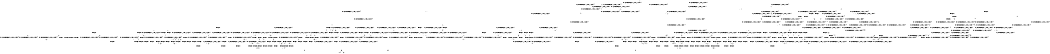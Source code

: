 digraph BCG {
size = "7, 10.5";
center = TRUE;
node [shape = circle];
0 [peripheries = 2];
0 -> 1 [label = "EX !0 !ATOMIC_EXCH_BRANCH (1, +1, TRUE, +1, 1, FALSE) !{}"];
0 -> 2 [label = "EX !2 !ATOMIC_EXCH_BRANCH (1, +1, TRUE, +0, 2, TRUE) !{}"];
0 -> 3 [label = "EX !1 !ATOMIC_EXCH_BRANCH (1, +0, TRUE, +0, 1, TRUE) !{}"];
0 -> 4 [label = "EX !0 !ATOMIC_EXCH_BRANCH (1, +1, TRUE, +1, 1, FALSE) !{}"];
0 -> 5 [label = "EX !2 !ATOMIC_EXCH_BRANCH (1, +1, TRUE, +0, 2, TRUE) !{}"];
0 -> 6 [label = "EX !1 !ATOMIC_EXCH_BRANCH (1, +0, TRUE, +0, 1, TRUE) !{}"];
1 -> 7 [label = "EX !2 !ATOMIC_EXCH_BRANCH (1, +1, TRUE, +0, 2, FALSE) !{}"];
2 -> 8 [label = "EX !0 !ATOMIC_EXCH_BRANCH (1, +1, TRUE, +1, 1, TRUE) !{}"];
3 -> 9 [label = "EX !0 !ATOMIC_EXCH_BRANCH (1, +1, TRUE, +1, 1, FALSE) !{}"];
4 -> 7 [label = "EX !2 !ATOMIC_EXCH_BRANCH (1, +1, TRUE, +0, 2, FALSE) !{}"];
4 -> 10 [label = "EX !1 !ATOMIC_EXCH_BRANCH (1, +0, TRUE, +0, 1, FALSE) !{}"];
4 -> 11 [label = "TERMINATE !0"];
4 -> 12 [label = "EX !2 !ATOMIC_EXCH_BRANCH (1, +1, TRUE, +0, 2, FALSE) !{}"];
4 -> 13 [label = "EX !1 !ATOMIC_EXCH_BRANCH (1, +0, TRUE, +0, 1, FALSE) !{}"];
4 -> 14 [label = "TERMINATE !0"];
5 -> 8 [label = "EX !0 !ATOMIC_EXCH_BRANCH (1, +1, TRUE, +1, 1, TRUE) !{}"];
5 -> 15 [label = "EX !1 !ATOMIC_EXCH_BRANCH (1, +0, TRUE, +0, 1, FALSE) !{}"];
5 -> 16 [label = "TERMINATE !2"];
5 -> 17 [label = "EX !0 !ATOMIC_EXCH_BRANCH (1, +1, TRUE, +1, 1, TRUE) !{}"];
5 -> 18 [label = "EX !1 !ATOMIC_EXCH_BRANCH (1, +0, TRUE, +0, 1, FALSE) !{}"];
5 -> 19 [label = "TERMINATE !2"];
6 -> 3 [label = "EX !1 !ATOMIC_EXCH_BRANCH (1, +0, TRUE, +0, 1, TRUE) !{}"];
6 -> 9 [label = "EX !0 !ATOMIC_EXCH_BRANCH (1, +1, TRUE, +1, 1, FALSE) !{}"];
6 -> 20 [label = "EX !2 !ATOMIC_EXCH_BRANCH (1, +1, TRUE, +0, 2, TRUE) !{}"];
6 -> 6 [label = "EX !1 !ATOMIC_EXCH_BRANCH (1, +0, TRUE, +0, 1, TRUE) !{}"];
6 -> 21 [label = "EX !0 !ATOMIC_EXCH_BRANCH (1, +1, TRUE, +1, 1, FALSE) !{}"];
6 -> 22 [label = "EX !2 !ATOMIC_EXCH_BRANCH (1, +1, TRUE, +0, 2, TRUE) !{}"];
7 -> 23 [label = "EX !1 !ATOMIC_EXCH_BRANCH (1, +0, TRUE, +0, 1, FALSE) !{}"];
8 -> 24 [label = "EX !1 !ATOMIC_EXCH_BRANCH (1, +0, TRUE, +0, 1, FALSE) !{}"];
9 -> 10 [label = "EX !1 !ATOMIC_EXCH_BRANCH (1, +0, TRUE, +0, 1, FALSE) !{}"];
10 -> 25 [label = "EX !2 !ATOMIC_EXCH_BRANCH (1, +1, TRUE, +0, 2, TRUE) !{}"];
11 -> 26 [label = "EX !2 !ATOMIC_EXCH_BRANCH (1, +1, TRUE, +0, 2, FALSE) !{}"];
12 -> 23 [label = "EX !1 !ATOMIC_EXCH_BRANCH (1, +0, TRUE, +0, 1, FALSE) !{}"];
12 -> 27 [label = "TERMINATE !0"];
12 -> 28 [label = "TERMINATE !2"];
12 -> 29 [label = "EX !1 !ATOMIC_EXCH_BRANCH (1, +0, TRUE, +0, 1, FALSE) !{}"];
12 -> 30 [label = "TERMINATE !0"];
12 -> 31 [label = "TERMINATE !2"];
13 -> 25 [label = "EX !2 !ATOMIC_EXCH_BRANCH (1, +1, TRUE, +0, 2, TRUE) !{}"];
13 -> 32 [label = "TERMINATE !0"];
13 -> 33 [label = "TERMINATE !1"];
13 -> 34 [label = "EX !2 !ATOMIC_EXCH_BRANCH (1, +1, TRUE, +0, 2, TRUE) !{}"];
13 -> 35 [label = "TERMINATE !0"];
13 -> 36 [label = "TERMINATE !1"];
14 -> 26 [label = "EX !2 !ATOMIC_EXCH_BRANCH (1, +1, TRUE, +0, 2, FALSE) !{}"];
14 -> 37 [label = "EX !1 !ATOMIC_EXCH_BRANCH (1, +0, TRUE, +0, 1, FALSE) !{}"];
14 -> 38 [label = "EX !2 !ATOMIC_EXCH_BRANCH (1, +1, TRUE, +0, 2, FALSE) !{}"];
14 -> 39 [label = "EX !1 !ATOMIC_EXCH_BRANCH (1, +0, TRUE, +0, 1, FALSE) !{}"];
15 -> 25 [label = "EX !0 !ATOMIC_EXCH_BRANCH (1, +1, TRUE, +1, 1, FALSE) !{}"];
16 -> 40 [label = "EX !0 !ATOMIC_EXCH_BRANCH (1, +1, TRUE, +1, 1, TRUE) !{}"];
17 -> 8 [label = "EX !0 !ATOMIC_EXCH_BRANCH (1, +1, TRUE, +1, 1, TRUE) !{}"];
17 -> 24 [label = "EX !1 !ATOMIC_EXCH_BRANCH (1, +0, TRUE, +0, 1, FALSE) !{}"];
17 -> 41 [label = "TERMINATE !2"];
17 -> 17 [label = "EX !0 !ATOMIC_EXCH_BRANCH (1, +1, TRUE, +1, 1, TRUE) !{}"];
17 -> 42 [label = "EX !1 !ATOMIC_EXCH_BRANCH (1, +0, TRUE, +0, 1, FALSE) !{}"];
17 -> 43 [label = "TERMINATE !2"];
18 -> 25 [label = "EX !0 !ATOMIC_EXCH_BRANCH (1, +1, TRUE, +1, 1, FALSE) !{}"];
18 -> 44 [label = "TERMINATE !2"];
18 -> 45 [label = "TERMINATE !1"];
18 -> 34 [label = "EX !0 !ATOMIC_EXCH_BRANCH (1, +1, TRUE, +1, 1, FALSE) !{}"];
18 -> 46 [label = "TERMINATE !2"];
18 -> 47 [label = "TERMINATE !1"];
19 -> 40 [label = "EX !0 !ATOMIC_EXCH_BRANCH (1, +1, TRUE, +1, 1, TRUE) !{}"];
19 -> 48 [label = "EX !1 !ATOMIC_EXCH_BRANCH (1, +0, TRUE, +0, 1, FALSE) !{}"];
19 -> 49 [label = "EX !0 !ATOMIC_EXCH_BRANCH (1, +1, TRUE, +1, 1, TRUE) !{}"];
19 -> 50 [label = "EX !1 !ATOMIC_EXCH_BRANCH (1, +0, TRUE, +0, 1, FALSE) !{}"];
20 -> 15 [label = "EX !1 !ATOMIC_EXCH_BRANCH (1, +0, TRUE, +0, 1, FALSE) !{}"];
21 -> 10 [label = "EX !1 !ATOMIC_EXCH_BRANCH (1, +0, TRUE, +0, 1, FALSE) !{}"];
21 -> 51 [label = "EX !2 !ATOMIC_EXCH_BRANCH (1, +1, TRUE, +0, 2, FALSE) !{}"];
21 -> 52 [label = "TERMINATE !0"];
21 -> 13 [label = "EX !1 !ATOMIC_EXCH_BRANCH (1, +0, TRUE, +0, 1, FALSE) !{}"];
21 -> 53 [label = "EX !2 !ATOMIC_EXCH_BRANCH (1, +1, TRUE, +0, 2, FALSE) !{}"];
21 -> 54 [label = "TERMINATE !0"];
22 -> 15 [label = "EX !1 !ATOMIC_EXCH_BRANCH (1, +0, TRUE, +0, 1, FALSE) !{}"];
22 -> 55 [label = "EX !0 !ATOMIC_EXCH_BRANCH (1, +1, TRUE, +1, 1, TRUE) !{}"];
22 -> 56 [label = "TERMINATE !2"];
22 -> 18 [label = "EX !1 !ATOMIC_EXCH_BRANCH (1, +0, TRUE, +0, 1, FALSE) !{}"];
22 -> 57 [label = "EX !0 !ATOMIC_EXCH_BRANCH (1, +1, TRUE, +1, 1, TRUE) !{}"];
22 -> 58 [label = "TERMINATE !2"];
23 -> 59 [label = "TERMINATE !0"];
24 -> 25 [label = "EX !0 !ATOMIC_EXCH_BRANCH (1, +1, TRUE, +1, 1, FALSE) !{}"];
25 -> 60 [label = "TERMINATE !0"];
26 -> 61 [label = "EX !1 !ATOMIC_EXCH_BRANCH (1, +0, TRUE, +0, 1, FALSE) !{}"];
27 -> 61 [label = "EX !1 !ATOMIC_EXCH_BRANCH (1, +0, TRUE, +0, 1, FALSE) !{}"];
28 -> 62 [label = "EX !1 !ATOMIC_EXCH_BRANCH (1, +0, TRUE, +0, 1, FALSE) !{}"];
29 -> 59 [label = "TERMINATE !0"];
29 -> 63 [label = "TERMINATE !2"];
29 -> 64 [label = "TERMINATE !1"];
29 -> 65 [label = "TERMINATE !0"];
29 -> 66 [label = "TERMINATE !2"];
29 -> 67 [label = "TERMINATE !1"];
30 -> 61 [label = "EX !1 !ATOMIC_EXCH_BRANCH (1, +0, TRUE, +0, 1, FALSE) !{}"];
30 -> 68 [label = "TERMINATE !2"];
30 -> 69 [label = "EX !1 !ATOMIC_EXCH_BRANCH (1, +0, TRUE, +0, 1, FALSE) !{}"];
30 -> 70 [label = "TERMINATE !2"];
31 -> 62 [label = "EX !1 !ATOMIC_EXCH_BRANCH (1, +0, TRUE, +0, 1, FALSE) !{}"];
31 -> 68 [label = "TERMINATE !0"];
31 -> 71 [label = "EX !1 !ATOMIC_EXCH_BRANCH (1, +0, TRUE, +0, 1, FALSE) !{}"];
31 -> 70 [label = "TERMINATE !0"];
32 -> 72 [label = "EX !2 !ATOMIC_EXCH_BRANCH (1, +1, TRUE, +0, 2, TRUE) !{}"];
33 -> 73 [label = "EX !2 !ATOMIC_EXCH_BRANCH (1, +1, TRUE, +0, 2, TRUE) !{}"];
34 -> 60 [label = "TERMINATE !0"];
34 -> 74 [label = "TERMINATE !2"];
34 -> 75 [label = "TERMINATE !1"];
34 -> 76 [label = "TERMINATE !0"];
34 -> 77 [label = "TERMINATE !2"];
34 -> 78 [label = "TERMINATE !1"];
35 -> 72 [label = "EX !2 !ATOMIC_EXCH_BRANCH (1, +1, TRUE, +0, 2, TRUE) !{}"];
35 -> 79 [label = "TERMINATE !1"];
35 -> 80 [label = "EX !2 !ATOMIC_EXCH_BRANCH (1, +1, TRUE, +0, 2, TRUE) !{}"];
35 -> 81 [label = "TERMINATE !1"];
36 -> 73 [label = "EX !2 !ATOMIC_EXCH_BRANCH (1, +1, TRUE, +0, 2, TRUE) !{}"];
36 -> 79 [label = "TERMINATE !0"];
36 -> 82 [label = "EX !2 !ATOMIC_EXCH_BRANCH (1, +1, TRUE, +0, 2, TRUE) !{}"];
36 -> 81 [label = "TERMINATE !0"];
37 -> 72 [label = "EX !2 !ATOMIC_EXCH_BRANCH (1, +1, TRUE, +0, 2, TRUE) !{}"];
38 -> 61 [label = "EX !1 !ATOMIC_EXCH_BRANCH (1, +0, TRUE, +0, 1, FALSE) !{}"];
38 -> 68 [label = "TERMINATE !2"];
38 -> 69 [label = "EX !1 !ATOMIC_EXCH_BRANCH (1, +0, TRUE, +0, 1, FALSE) !{}"];
38 -> 70 [label = "TERMINATE !2"];
39 -> 72 [label = "EX !2 !ATOMIC_EXCH_BRANCH (1, +1, TRUE, +0, 2, TRUE) !{}"];
39 -> 79 [label = "TERMINATE !1"];
39 -> 80 [label = "EX !2 !ATOMIC_EXCH_BRANCH (1, +1, TRUE, +0, 2, TRUE) !{}"];
39 -> 81 [label = "TERMINATE !1"];
40 -> 83 [label = "EX !1 !ATOMIC_EXCH_BRANCH (1, +0, TRUE, +0, 1, FALSE) !{}"];
41 -> 83 [label = "EX !1 !ATOMIC_EXCH_BRANCH (1, +0, TRUE, +0, 1, FALSE) !{}"];
42 -> 25 [label = "EX !0 !ATOMIC_EXCH_BRANCH (1, +1, TRUE, +1, 1, FALSE) !{}"];
42 -> 84 [label = "TERMINATE !2"];
42 -> 85 [label = "TERMINATE !1"];
42 -> 34 [label = "EX !0 !ATOMIC_EXCH_BRANCH (1, +1, TRUE, +1, 1, FALSE) !{}"];
42 -> 86 [label = "TERMINATE !2"];
42 -> 87 [label = "TERMINATE !1"];
43 -> 83 [label = "EX !1 !ATOMIC_EXCH_BRANCH (1, +0, TRUE, +0, 1, FALSE) !{}"];
43 -> 40 [label = "EX !0 !ATOMIC_EXCH_BRANCH (1, +1, TRUE, +1, 1, TRUE) !{}"];
43 -> 88 [label = "EX !1 !ATOMIC_EXCH_BRANCH (1, +0, TRUE, +0, 1, FALSE) !{}"];
43 -> 49 [label = "EX !0 !ATOMIC_EXCH_BRANCH (1, +1, TRUE, +1, 1, TRUE) !{}"];
44 -> 89 [label = "EX !0 !ATOMIC_EXCH_BRANCH (1, +1, TRUE, +1, 1, FALSE) !{}"];
45 -> 73 [label = "EX !0 !ATOMIC_EXCH_BRANCH (1, +1, TRUE, +1, 1, FALSE) !{}"];
46 -> 89 [label = "EX !0 !ATOMIC_EXCH_BRANCH (1, +1, TRUE, +1, 1, FALSE) !{}"];
46 -> 90 [label = "TERMINATE !1"];
46 -> 91 [label = "EX !0 !ATOMIC_EXCH_BRANCH (1, +1, TRUE, +1, 1, FALSE) !{}"];
46 -> 92 [label = "TERMINATE !1"];
47 -> 73 [label = "EX !0 !ATOMIC_EXCH_BRANCH (1, +1, TRUE, +1, 1, FALSE) !{}"];
47 -> 90 [label = "TERMINATE !2"];
47 -> 82 [label = "EX !0 !ATOMIC_EXCH_BRANCH (1, +1, TRUE, +1, 1, FALSE) !{}"];
47 -> 92 [label = "TERMINATE !2"];
48 -> 89 [label = "EX !0 !ATOMIC_EXCH_BRANCH (1, +1, TRUE, +1, 1, FALSE) !{}"];
49 -> 40 [label = "EX !0 !ATOMIC_EXCH_BRANCH (1, +1, TRUE, +1, 1, TRUE) !{}"];
49 -> 83 [label = "EX !1 !ATOMIC_EXCH_BRANCH (1, +0, TRUE, +0, 1, FALSE) !{}"];
49 -> 49 [label = "EX !0 !ATOMIC_EXCH_BRANCH (1, +1, TRUE, +1, 1, TRUE) !{}"];
49 -> 88 [label = "EX !1 !ATOMIC_EXCH_BRANCH (1, +0, TRUE, +0, 1, FALSE) !{}"];
50 -> 89 [label = "EX !0 !ATOMIC_EXCH_BRANCH (1, +1, TRUE, +1, 1, FALSE) !{}"];
50 -> 90 [label = "TERMINATE !1"];
50 -> 91 [label = "EX !0 !ATOMIC_EXCH_BRANCH (1, +1, TRUE, +1, 1, FALSE) !{}"];
50 -> 92 [label = "TERMINATE !1"];
51 -> 23 [label = "EX !1 !ATOMIC_EXCH_BRANCH (1, +0, TRUE, +0, 1, FALSE) !{}"];
52 -> 93 [label = "EX !2 !ATOMIC_EXCH_BRANCH (1, +1, TRUE, +0, 2, FALSE) !{}"];
53 -> 23 [label = "EX !1 !ATOMIC_EXCH_BRANCH (1, +0, TRUE, +0, 1, FALSE) !{}"];
53 -> 94 [label = "TERMINATE !0"];
53 -> 95 [label = "TERMINATE !2"];
53 -> 29 [label = "EX !1 !ATOMIC_EXCH_BRANCH (1, +0, TRUE, +0, 1, FALSE) !{}"];
53 -> 96 [label = "TERMINATE !0"];
53 -> 97 [label = "TERMINATE !2"];
54 -> 93 [label = "EX !2 !ATOMIC_EXCH_BRANCH (1, +1, TRUE, +0, 2, FALSE) !{}"];
54 -> 37 [label = "EX !1 !ATOMIC_EXCH_BRANCH (1, +0, TRUE, +0, 1, FALSE) !{}"];
54 -> 98 [label = "EX !2 !ATOMIC_EXCH_BRANCH (1, +1, TRUE, +0, 2, FALSE) !{}"];
54 -> 39 [label = "EX !1 !ATOMIC_EXCH_BRANCH (1, +0, TRUE, +0, 1, FALSE) !{}"];
55 -> 24 [label = "EX !1 !ATOMIC_EXCH_BRANCH (1, +0, TRUE, +0, 1, FALSE) !{}"];
56 -> 99 [label = "EX !0 !ATOMIC_EXCH_BRANCH (1, +1, TRUE, +1, 1, TRUE) !{}"];
57 -> 55 [label = "EX !0 !ATOMIC_EXCH_BRANCH (1, +1, TRUE, +1, 1, TRUE) !{}"];
57 -> 24 [label = "EX !1 !ATOMIC_EXCH_BRANCH (1, +0, TRUE, +0, 1, FALSE) !{}"];
57 -> 100 [label = "TERMINATE !2"];
57 -> 57 [label = "EX !0 !ATOMIC_EXCH_BRANCH (1, +1, TRUE, +1, 1, TRUE) !{}"];
57 -> 42 [label = "EX !1 !ATOMIC_EXCH_BRANCH (1, +0, TRUE, +0, 1, FALSE) !{}"];
57 -> 101 [label = "TERMINATE !2"];
58 -> 99 [label = "EX !0 !ATOMIC_EXCH_BRANCH (1, +1, TRUE, +1, 1, TRUE) !{}"];
58 -> 48 [label = "EX !1 !ATOMIC_EXCH_BRANCH (1, +0, TRUE, +0, 1, FALSE) !{}"];
58 -> 102 [label = "EX !0 !ATOMIC_EXCH_BRANCH (1, +1, TRUE, +1, 1, TRUE) !{}"];
58 -> 50 [label = "EX !1 !ATOMIC_EXCH_BRANCH (1, +0, TRUE, +0, 1, FALSE) !{}"];
59 -> 103 [label = "TERMINATE !2"];
60 -> 104 [label = "TERMINATE !2"];
61 -> 103 [label = "TERMINATE !2"];
62 -> 103 [label = "TERMINATE !0"];
63 -> 103 [label = "TERMINATE !0"];
64 -> 105 [label = "TERMINATE !0"];
65 -> 103 [label = "TERMINATE !2"];
65 -> 105 [label = "TERMINATE !1"];
65 -> 106 [label = "TERMINATE !2"];
65 -> 107 [label = "TERMINATE !1"];
66 -> 103 [label = "TERMINATE !0"];
66 -> 108 [label = "TERMINATE !1"];
66 -> 106 [label = "TERMINATE !0"];
66 -> 109 [label = "TERMINATE !1"];
67 -> 105 [label = "TERMINATE !0"];
67 -> 108 [label = "TERMINATE !2"];
67 -> 107 [label = "TERMINATE !0"];
67 -> 109 [label = "TERMINATE !2"];
68 -> 110 [label = "EX !1 !ATOMIC_EXCH_BRANCH (1, +0, TRUE, +0, 1, FALSE) !{}"];
69 -> 103 [label = "TERMINATE !2"];
69 -> 105 [label = "TERMINATE !1"];
69 -> 106 [label = "TERMINATE !2"];
69 -> 107 [label = "TERMINATE !1"];
70 -> 110 [label = "EX !1 !ATOMIC_EXCH_BRANCH (1, +0, TRUE, +0, 1, FALSE) !{}"];
70 -> 111 [label = "EX !1 !ATOMIC_EXCH_BRANCH (1, +0, TRUE, +0, 1, FALSE) !{}"];
71 -> 103 [label = "TERMINATE !0"];
71 -> 108 [label = "TERMINATE !1"];
71 -> 106 [label = "TERMINATE !0"];
71 -> 109 [label = "TERMINATE !1"];
72 -> 104 [label = "TERMINATE !2"];
73 -> 112 [label = "TERMINATE !0"];
74 -> 104 [label = "TERMINATE !0"];
75 -> 112 [label = "TERMINATE !0"];
76 -> 104 [label = "TERMINATE !2"];
76 -> 112 [label = "TERMINATE !1"];
76 -> 113 [label = "TERMINATE !2"];
76 -> 114 [label = "TERMINATE !1"];
77 -> 104 [label = "TERMINATE !0"];
77 -> 115 [label = "TERMINATE !1"];
77 -> 113 [label = "TERMINATE !0"];
77 -> 116 [label = "TERMINATE !1"];
78 -> 112 [label = "TERMINATE !0"];
78 -> 115 [label = "TERMINATE !2"];
78 -> 114 [label = "TERMINATE !0"];
78 -> 116 [label = "TERMINATE !2"];
79 -> 117 [label = "EX !2 !ATOMIC_EXCH_BRANCH (1, +1, TRUE, +0, 2, TRUE) !{}"];
80 -> 104 [label = "TERMINATE !2"];
80 -> 112 [label = "TERMINATE !1"];
80 -> 113 [label = "TERMINATE !2"];
80 -> 114 [label = "TERMINATE !1"];
81 -> 117 [label = "EX !2 !ATOMIC_EXCH_BRANCH (1, +1, TRUE, +0, 2, TRUE) !{}"];
81 -> 118 [label = "EX !2 !ATOMIC_EXCH_BRANCH (1, +1, TRUE, +0, 2, TRUE) !{}"];
82 -> 112 [label = "TERMINATE !0"];
82 -> 115 [label = "TERMINATE !2"];
82 -> 114 [label = "TERMINATE !0"];
82 -> 116 [label = "TERMINATE !2"];
83 -> 89 [label = "EX !0 !ATOMIC_EXCH_BRANCH (1, +1, TRUE, +1, 1, FALSE) !{}"];
84 -> 119 [label = "TERMINATE !1"];
85 -> 119 [label = "TERMINATE !2"];
86 -> 119 [label = "TERMINATE !1"];
86 -> 89 [label = "EX !0 !ATOMIC_EXCH_BRANCH (1, +1, TRUE, +1, 1, FALSE) !{}"];
86 -> 120 [label = "TERMINATE !1"];
86 -> 91 [label = "EX !0 !ATOMIC_EXCH_BRANCH (1, +1, TRUE, +1, 1, FALSE) !{}"];
87 -> 119 [label = "TERMINATE !2"];
87 -> 73 [label = "EX !0 !ATOMIC_EXCH_BRANCH (1, +1, TRUE, +1, 1, FALSE) !{}"];
87 -> 120 [label = "TERMINATE !2"];
87 -> 82 [label = "EX !0 !ATOMIC_EXCH_BRANCH (1, +1, TRUE, +1, 1, FALSE) !{}"];
88 -> 89 [label = "EX !0 !ATOMIC_EXCH_BRANCH (1, +1, TRUE, +1, 1, FALSE) !{}"];
88 -> 119 [label = "TERMINATE !1"];
88 -> 91 [label = "EX !0 !ATOMIC_EXCH_BRANCH (1, +1, TRUE, +1, 1, FALSE) !{}"];
88 -> 120 [label = "TERMINATE !1"];
89 -> 104 [label = "TERMINATE !0"];
90 -> 121 [label = "EX !0 !ATOMIC_EXCH_BRANCH (1, +1, TRUE, +1, 1, FALSE) !{}"];
91 -> 104 [label = "TERMINATE !0"];
91 -> 115 [label = "TERMINATE !1"];
91 -> 113 [label = "TERMINATE !0"];
91 -> 116 [label = "TERMINATE !1"];
92 -> 121 [label = "EX !0 !ATOMIC_EXCH_BRANCH (1, +1, TRUE, +1, 1, FALSE) !{}"];
92 -> 122 [label = "EX !0 !ATOMIC_EXCH_BRANCH (1, +1, TRUE, +1, 1, FALSE) !{}"];
93 -> 61 [label = "EX !1 !ATOMIC_EXCH_BRANCH (1, +0, TRUE, +0, 1, FALSE) !{}"];
94 -> 123 [label = "TERMINATE !2"];
95 -> 123 [label = "TERMINATE !0"];
96 -> 123 [label = "TERMINATE !2"];
96 -> 61 [label = "EX !1 !ATOMIC_EXCH_BRANCH (1, +0, TRUE, +0, 1, FALSE) !{}"];
96 -> 124 [label = "TERMINATE !2"];
96 -> 69 [label = "EX !1 !ATOMIC_EXCH_BRANCH (1, +0, TRUE, +0, 1, FALSE) !{}"];
97 -> 123 [label = "TERMINATE !0"];
97 -> 62 [label = "EX !1 !ATOMIC_EXCH_BRANCH (1, +0, TRUE, +0, 1, FALSE) !{}"];
97 -> 124 [label = "TERMINATE !0"];
97 -> 71 [label = "EX !1 !ATOMIC_EXCH_BRANCH (1, +0, TRUE, +0, 1, FALSE) !{}"];
98 -> 61 [label = "EX !1 !ATOMIC_EXCH_BRANCH (1, +0, TRUE, +0, 1, FALSE) !{}"];
98 -> 123 [label = "TERMINATE !2"];
98 -> 69 [label = "EX !1 !ATOMIC_EXCH_BRANCH (1, +0, TRUE, +0, 1, FALSE) !{}"];
98 -> 124 [label = "TERMINATE !2"];
99 -> 83 [label = "EX !1 !ATOMIC_EXCH_BRANCH (1, +0, TRUE, +0, 1, FALSE) !{}"];
100 -> 99 [label = "EX !0 !ATOMIC_EXCH_BRANCH (1, +1, TRUE, +1, 1, TRUE) !{}"];
101 -> 99 [label = "EX !0 !ATOMIC_EXCH_BRANCH (1, +1, TRUE, +1, 1, TRUE) !{}"];
101 -> 83 [label = "EX !1 !ATOMIC_EXCH_BRANCH (1, +0, TRUE, +0, 1, FALSE) !{}"];
101 -> 102 [label = "EX !0 !ATOMIC_EXCH_BRANCH (1, +1, TRUE, +1, 1, TRUE) !{}"];
101 -> 88 [label = "EX !1 !ATOMIC_EXCH_BRANCH (1, +0, TRUE, +0, 1, FALSE) !{}"];
102 -> 99 [label = "EX !0 !ATOMIC_EXCH_BRANCH (1, +1, TRUE, +1, 1, TRUE) !{}"];
102 -> 83 [label = "EX !1 !ATOMIC_EXCH_BRANCH (1, +0, TRUE, +0, 1, FALSE) !{}"];
102 -> 102 [label = "EX !0 !ATOMIC_EXCH_BRANCH (1, +1, TRUE, +1, 1, TRUE) !{}"];
102 -> 88 [label = "EX !1 !ATOMIC_EXCH_BRANCH (1, +0, TRUE, +0, 1, FALSE) !{}"];
103 -> 125 [label = "TERMINATE !1"];
104 -> 126 [label = "TERMINATE !1"];
105 -> 125 [label = "TERMINATE !2"];
106 -> 125 [label = "TERMINATE !1"];
106 -> 127 [label = "TERMINATE !1"];
107 -> 125 [label = "TERMINATE !2"];
107 -> 127 [label = "TERMINATE !2"];
108 -> 125 [label = "TERMINATE !0"];
109 -> 125 [label = "TERMINATE !0"];
109 -> 127 [label = "TERMINATE !0"];
110 -> 125 [label = "TERMINATE !1"];
111 -> 125 [label = "TERMINATE !1"];
111 -> 127 [label = "TERMINATE !1"];
112 -> 126 [label = "TERMINATE !2"];
113 -> 126 [label = "TERMINATE !1"];
113 -> 128 [label = "TERMINATE !1"];
114 -> 126 [label = "TERMINATE !2"];
114 -> 128 [label = "TERMINATE !2"];
115 -> 126 [label = "TERMINATE !0"];
116 -> 126 [label = "TERMINATE !0"];
116 -> 128 [label = "TERMINATE !0"];
117 -> 126 [label = "TERMINATE !2"];
118 -> 126 [label = "TERMINATE !2"];
118 -> 128 [label = "TERMINATE !2"];
119 -> 121 [label = "EX !0 !ATOMIC_EXCH_BRANCH (1, +1, TRUE, +1, 1, FALSE) !{}"];
120 -> 121 [label = "EX !0 !ATOMIC_EXCH_BRANCH (1, +1, TRUE, +1, 1, FALSE) !{}"];
120 -> 122 [label = "EX !0 !ATOMIC_EXCH_BRANCH (1, +1, TRUE, +1, 1, FALSE) !{}"];
121 -> 126 [label = "TERMINATE !0"];
122 -> 126 [label = "TERMINATE !0"];
122 -> 128 [label = "TERMINATE !0"];
123 -> 110 [label = "EX !1 !ATOMIC_EXCH_BRANCH (1, +0, TRUE, +0, 1, FALSE) !{}"];
124 -> 110 [label = "EX !1 !ATOMIC_EXCH_BRANCH (1, +0, TRUE, +0, 1, FALSE) !{}"];
124 -> 111 [label = "EX !1 !ATOMIC_EXCH_BRANCH (1, +0, TRUE, +0, 1, FALSE) !{}"];
125 -> 129 [label = "exit"];
126 -> 129 [label = "exit"];
127 -> 130 [label = "exit"];
128 -> 130 [label = "exit"];
}
